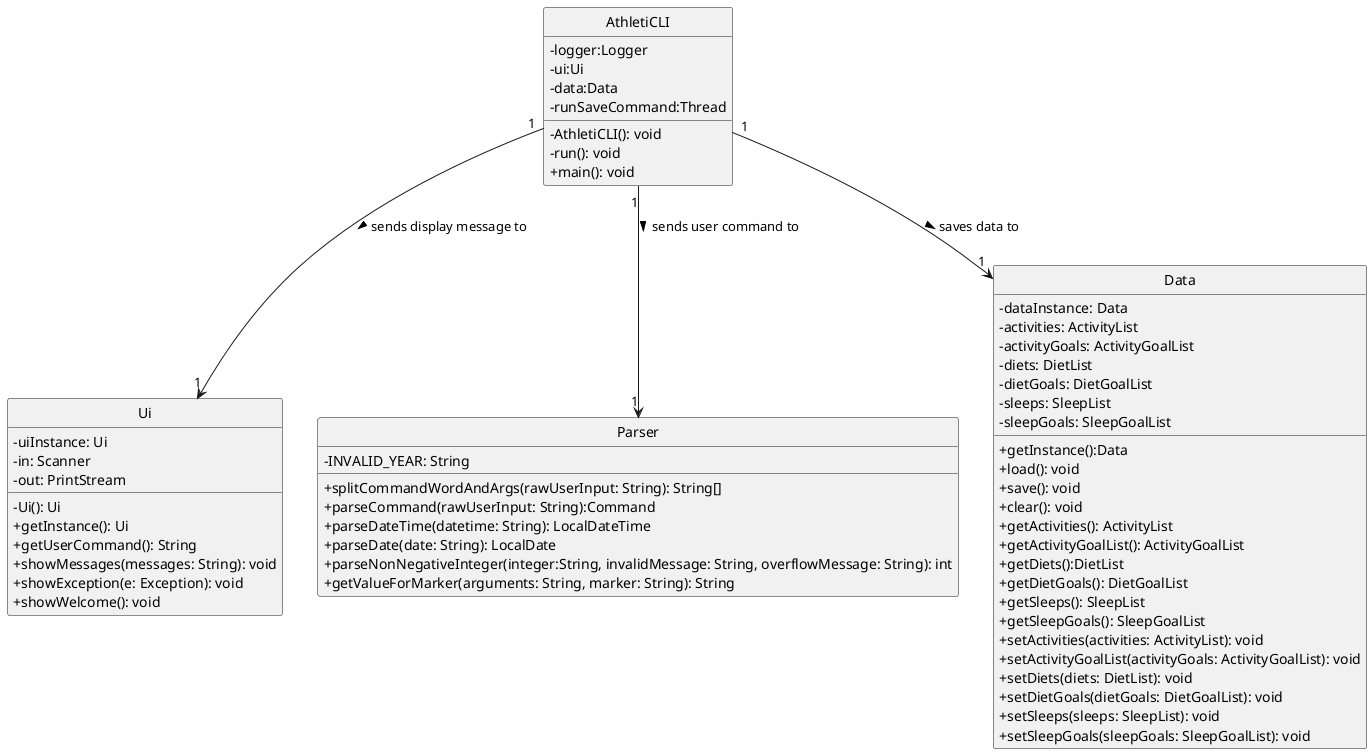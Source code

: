 @startuml
'https://plantuml.com/class-diagram
skinparam classAttributeIconSize 0
hide circle

class AthletiCLI{
    -logger:Logger
    -ui:Ui
    -data:Data
    -runSaveCommand:Thread
    -AthletiCLI(): void
    -run(): void
    +main(): void

}
class Ui{
    - uiInstance: Ui
    - in: Scanner
    - out: PrintStream
    - Ui(): Ui
    + getInstance(): Ui
    + getUserCommand(): String
    + showMessages(messages: String): void
    + showException(e: Exception): void
    + showWelcome(): void

}
class Parser{
     - INVALID_YEAR: String
     + splitCommandWordAndArgs(rawUserInput: String): String[]
     + parseCommand(rawUserInput: String):Command
     + parseDateTime(datetime: String): LocalDateTime
     + parseDate(date: String): LocalDate
     + parseNonNegativeInteger(integer:String, invalidMessage: String, overflowMessage: String): int
     + getValueForMarker(arguments: String, marker: String): String

}
class Data{
    - dataInstance: Data
    - activities: ActivityList
    - activityGoals: ActivityGoalList
    - diets: DietList
    - dietGoals: DietGoalList
    - sleeps: SleepList
    - sleepGoals: SleepGoalList
    + getInstance():Data
    + load(): void
    + save(): void
    + clear(): void
    + getActivities(): ActivityList
    + getActivityGoalList(): ActivityGoalList
    + getDiets():DietList
    + getDietGoals(): DietGoalList
    + getSleeps(): SleepList
    + getSleepGoals(): SleepGoalList
    + setActivities(activities: ActivityList): void
    + setActivityGoalList(activityGoals: ActivityGoalList): void
    + setDiets(diets: DietList): void
    + setDietGoals(dietGoals: DietGoalList): void
    + setSleeps(sleeps: SleepList): void
    + setSleepGoals(sleepGoals: SleepGoalList): void

}



AthletiCLI "1" --> "1" Ui : sends display message to >
AthletiCLI "1" --> "1" Parser : sends user command to >
AthletiCLI "1" --> "1" Data :  saves data to >
@enduml